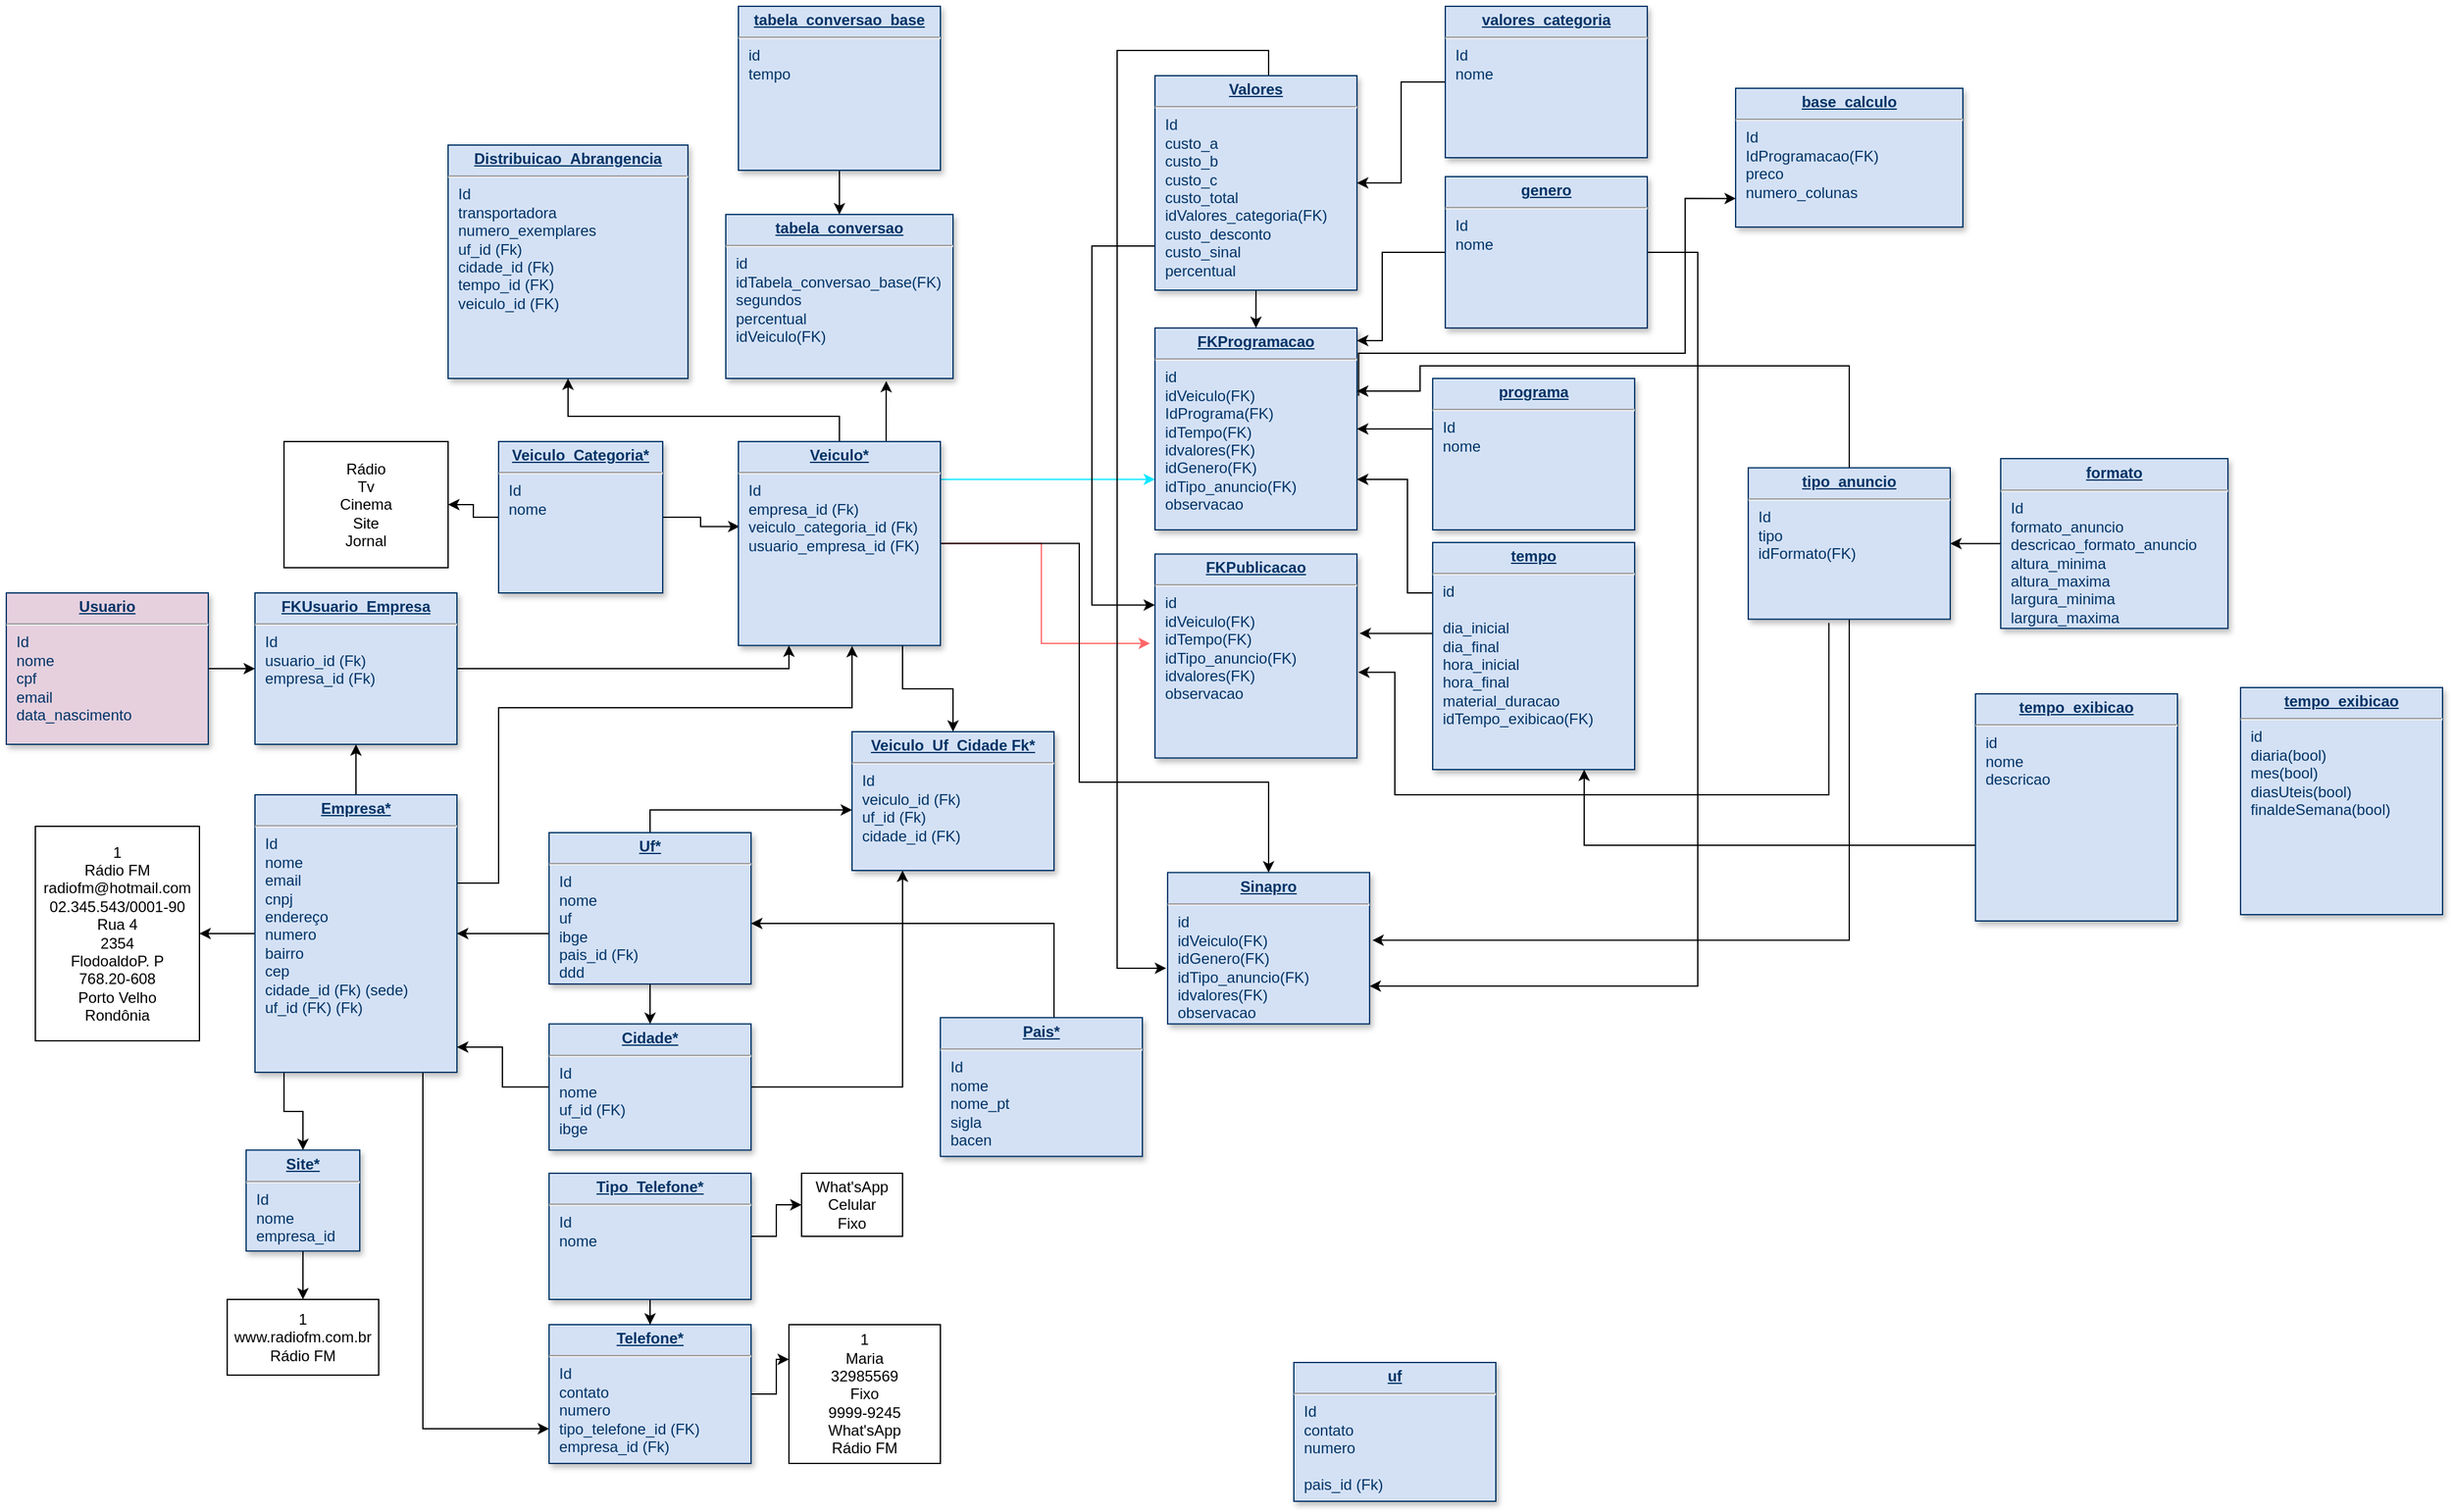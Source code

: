 <mxfile version="12.8.8" type="github">
  <diagram id="VvqGy8qrrSqzTx67XHq5" name="Página-1">
    <mxGraphModel dx="2703" dy="1632" grid="1" gridSize="10" guides="1" tooltips="1" connect="1" arrows="1" fold="1" page="1" pageScale="1" pageWidth="827" pageHeight="1169" math="0" shadow="0">
      <root>
        <mxCell id="0" />
        <mxCell id="1" parent="0" />
        <mxCell id="IHVAyDiuJe2hWlR-bfKC-25" style="edgeStyle=orthogonalEdgeStyle;rounded=0;orthogonalLoop=1;jettySize=auto;html=1;" parent="1" source="IHVAyDiuJe2hWlR-bfKC-1" target="IHVAyDiuJe2hWlR-bfKC-2" edge="1">
          <mxGeometry relative="1" as="geometry" />
        </mxCell>
        <mxCell id="IHVAyDiuJe2hWlR-bfKC-1" value="&lt;p style=&quot;margin: 0px ; margin-top: 4px ; text-align: center ; text-decoration: underline&quot;&gt;&lt;b&gt;Usuario&lt;/b&gt;&lt;/p&gt;&lt;hr&gt;&lt;p style=&quot;margin: 0px ; margin-left: 8px&quot;&gt;Id&lt;/p&gt;&lt;p style=&quot;margin: 0px ; margin-left: 8px&quot;&gt;nome&lt;/p&gt;&lt;p style=&quot;margin: 0px ; margin-left: 8px&quot;&gt;cpf&lt;/p&gt;&lt;p style=&quot;margin: 0px ; margin-left: 8px&quot;&gt;email&lt;/p&gt;&lt;p style=&quot;margin: 0px ; margin-left: 8px&quot;&gt;data_nascimento&lt;/p&gt;" style="verticalAlign=top;align=left;overflow=fill;fontSize=12;fontFamily=Helvetica;html=1;strokeColor=#003366;shadow=1;fillColor=#E6D0DE;fontColor=#003366" parent="1" vertex="1">
          <mxGeometry x="-980" y="170" width="160" height="120" as="geometry" />
        </mxCell>
        <mxCell id="IHVAyDiuJe2hWlR-bfKC-56" style="edgeStyle=orthogonalEdgeStyle;rounded=0;orthogonalLoop=1;jettySize=auto;html=1;entryX=0.25;entryY=1;entryDx=0;entryDy=0;" parent="1" source="IHVAyDiuJe2hWlR-bfKC-2" target="IHVAyDiuJe2hWlR-bfKC-7" edge="1">
          <mxGeometry relative="1" as="geometry">
            <Array as="points">
              <mxPoint x="-360" y="230" />
            </Array>
            <mxPoint x="-360" y="230" as="targetPoint" />
          </mxGeometry>
        </mxCell>
        <mxCell id="IHVAyDiuJe2hWlR-bfKC-2" value="&lt;p style=&quot;margin: 0px ; margin-top: 4px ; text-align: center ; text-decoration: underline&quot;&gt;&lt;b&gt;FKUsuario_Empresa&lt;/b&gt;&lt;/p&gt;&lt;hr&gt;&lt;p style=&quot;margin: 0px ; margin-left: 8px&quot;&gt;Id&lt;/p&gt;&lt;p style=&quot;margin: 0px ; margin-left: 8px&quot;&gt;usuario_id (Fk)&lt;/p&gt;&lt;p style=&quot;margin: 0px ; margin-left: 8px&quot;&gt;empresa_id (Fk)&lt;/p&gt;&lt;p style=&quot;margin: 0px ; margin-left: 8px&quot;&gt;&lt;br&gt;&lt;/p&gt;" style="verticalAlign=top;align=left;overflow=fill;fontSize=12;fontFamily=Helvetica;html=1;strokeColor=#003366;shadow=1;fillColor=#D4E1F5;fontColor=#003366;direction=west;" parent="1" vertex="1">
          <mxGeometry x="-783" y="170" width="160" height="120" as="geometry" />
        </mxCell>
        <mxCell id="S3335GlJZNiLPeRAQWJQ-27" style="edgeStyle=orthogonalEdgeStyle;rounded=0;orthogonalLoop=1;jettySize=auto;html=1;entryX=0.005;entryY=0.417;entryDx=0;entryDy=0;entryPerimeter=0;" parent="1" source="IHVAyDiuJe2hWlR-bfKC-4" target="IHVAyDiuJe2hWlR-bfKC-7" edge="1">
          <mxGeometry relative="1" as="geometry" />
        </mxCell>
        <mxCell id="uRaay0qYqFroeMQSRzV6-13" style="edgeStyle=orthogonalEdgeStyle;rounded=0;orthogonalLoop=1;jettySize=auto;html=1;entryX=1;entryY=0.5;entryDx=0;entryDy=0;" edge="1" parent="1" source="IHVAyDiuJe2hWlR-bfKC-4" target="uRaay0qYqFroeMQSRzV6-12">
          <mxGeometry relative="1" as="geometry" />
        </mxCell>
        <mxCell id="IHVAyDiuJe2hWlR-bfKC-4" value="&lt;p style=&quot;margin: 0px ; margin-top: 4px ; text-align: center ; text-decoration: underline&quot;&gt;&lt;b&gt;Veiculo_Categoria*&lt;/b&gt;&lt;/p&gt;&lt;hr&gt;&lt;p style=&quot;margin: 0px ; margin-left: 8px&quot;&gt;Id&lt;/p&gt;&lt;p style=&quot;margin: 0px ; margin-left: 8px&quot;&gt;nome&lt;/p&gt;" style="verticalAlign=top;align=left;overflow=fill;fontSize=12;fontFamily=Helvetica;html=1;strokeColor=#003366;shadow=1;fillColor=#D4E1F5;fontColor=#003366" parent="1" vertex="1">
          <mxGeometry x="-590" y="50" width="130" height="120" as="geometry" />
        </mxCell>
        <mxCell id="IHVAyDiuJe2hWlR-bfKC-70" style="edgeStyle=orthogonalEdgeStyle;rounded=0;orthogonalLoop=1;jettySize=auto;html=1;entryX=0;entryY=0.75;entryDx=0;entryDy=0;strokeColor=#0DE7FF;" parent="1" source="IHVAyDiuJe2hWlR-bfKC-7" target="IHVAyDiuJe2hWlR-bfKC-46" edge="1">
          <mxGeometry relative="1" as="geometry">
            <Array as="points">
              <mxPoint x="-150" y="80" />
              <mxPoint x="-150" y="80" />
            </Array>
          </mxGeometry>
        </mxCell>
        <mxCell id="S3335GlJZNiLPeRAQWJQ-18" style="edgeStyle=orthogonalEdgeStyle;rounded=0;orthogonalLoop=1;jettySize=auto;html=1;strokeColor=#FF6666;" parent="1" source="IHVAyDiuJe2hWlR-bfKC-7" edge="1">
          <mxGeometry relative="1" as="geometry">
            <mxPoint x="-74" y="210" as="targetPoint" />
            <Array as="points">
              <mxPoint x="-160" y="131" />
              <mxPoint x="-160" y="210" />
            </Array>
          </mxGeometry>
        </mxCell>
        <mxCell id="S3335GlJZNiLPeRAQWJQ-26" style="edgeStyle=orthogonalEdgeStyle;rounded=0;orthogonalLoop=1;jettySize=auto;html=1;entryX=0.706;entryY=1.015;entryDx=0;entryDy=0;entryPerimeter=0;" parent="1" source="IHVAyDiuJe2hWlR-bfKC-7" target="IHVAyDiuJe2hWlR-bfKC-72" edge="1">
          <mxGeometry relative="1" as="geometry">
            <mxPoint x="-320" y="-30" as="targetPoint" />
            <Array as="points">
              <mxPoint x="-283" y="30" />
              <mxPoint x="-283" y="30" />
            </Array>
          </mxGeometry>
        </mxCell>
        <mxCell id="VIZTpnqmuirVWNDH8mlG-4" style="edgeStyle=orthogonalEdgeStyle;rounded=0;orthogonalLoop=1;jettySize=auto;html=1;strokeColor=#000000;entryX=0.5;entryY=1;entryDx=0;entryDy=0;" parent="1" source="IHVAyDiuJe2hWlR-bfKC-7" target="Db5_0AzRxlFm09WnYyrj-18" edge="1">
          <mxGeometry relative="1" as="geometry">
            <mxPoint x="-460" y="-10" as="targetPoint" />
            <Array as="points">
              <mxPoint x="-320" y="30" />
              <mxPoint x="-535" y="30" />
            </Array>
          </mxGeometry>
        </mxCell>
        <mxCell id="3JUktmmr_IrkGArznt6v-7" style="edgeStyle=orthogonalEdgeStyle;rounded=0;orthogonalLoop=1;jettySize=auto;html=1;" parent="1" source="IHVAyDiuJe2hWlR-bfKC-7" target="S3335GlJZNiLPeRAQWJQ-48" edge="1">
          <mxGeometry relative="1" as="geometry">
            <Array as="points">
              <mxPoint x="-130" y="131" />
              <mxPoint x="-130" y="320" />
              <mxPoint x="20" y="320" />
            </Array>
          </mxGeometry>
        </mxCell>
        <mxCell id="uRaay0qYqFroeMQSRzV6-18" style="edgeStyle=orthogonalEdgeStyle;rounded=0;orthogonalLoop=1;jettySize=auto;html=1;entryX=0.5;entryY=0;entryDx=0;entryDy=0;" edge="1" parent="1" source="IHVAyDiuJe2hWlR-bfKC-7" target="IHVAyDiuJe2hWlR-bfKC-83">
          <mxGeometry relative="1" as="geometry">
            <Array as="points">
              <mxPoint x="-270" y="246" />
              <mxPoint x="-230" y="246" />
            </Array>
          </mxGeometry>
        </mxCell>
        <mxCell id="IHVAyDiuJe2hWlR-bfKC-7" value="&lt;p style=&quot;margin: 0px ; margin-top: 4px ; text-align: center ; text-decoration: underline&quot;&gt;&lt;b&gt;Veiculo*&lt;/b&gt;&lt;/p&gt;&lt;hr&gt;&lt;p style=&quot;margin: 0px ; margin-left: 8px&quot;&gt;Id&lt;/p&gt;&lt;p style=&quot;margin: 0px ; margin-left: 8px&quot;&gt;empresa_id (Fk)&lt;/p&gt;&lt;p style=&quot;margin: 0px ; margin-left: 8px&quot;&gt;veiculo_categoria_id (Fk)&lt;/p&gt;&lt;p style=&quot;margin: 0px ; margin-left: 8px&quot;&gt;usuario_empresa_id (FK)&lt;/p&gt;&lt;p style=&quot;margin: 0px 0px 0px 8px&quot;&gt;&lt;br&gt;&lt;/p&gt;&lt;div&gt;&lt;br&gt;&lt;/div&gt;&lt;p style=&quot;margin: 0px ; margin-left: 8px&quot;&gt;&lt;br&gt;&lt;/p&gt;" style="verticalAlign=top;align=left;overflow=fill;fontSize=12;fontFamily=Helvetica;html=1;strokeColor=#003366;shadow=1;fillColor=#D4E1F5;fontColor=#003366" parent="1" vertex="1">
          <mxGeometry x="-400" y="50.0" width="160" height="161.64" as="geometry" />
        </mxCell>
        <mxCell id="IHVAyDiuJe2hWlR-bfKC-24" style="edgeStyle=orthogonalEdgeStyle;rounded=0;orthogonalLoop=1;jettySize=auto;html=1;entryX=0.5;entryY=0;entryDx=0;entryDy=0;" parent="1" source="IHVAyDiuJe2hWlR-bfKC-8" target="IHVAyDiuJe2hWlR-bfKC-2" edge="1">
          <mxGeometry relative="1" as="geometry" />
        </mxCell>
        <mxCell id="IHVAyDiuJe2hWlR-bfKC-57" style="edgeStyle=orthogonalEdgeStyle;rounded=0;orthogonalLoop=1;jettySize=auto;html=1;" parent="1" source="IHVAyDiuJe2hWlR-bfKC-8" edge="1">
          <mxGeometry relative="1" as="geometry">
            <mxPoint x="-310" y="212" as="targetPoint" />
            <Array as="points">
              <mxPoint x="-590" y="400" />
              <mxPoint x="-590" y="261" />
              <mxPoint x="-310" y="261" />
              <mxPoint x="-310" y="212" />
            </Array>
          </mxGeometry>
        </mxCell>
        <mxCell id="owEOn5q1X3vnZ0hOoGGE-1" style="edgeStyle=orthogonalEdgeStyle;rounded=0;orthogonalLoop=1;jettySize=auto;html=1;entryX=0;entryY=0.75;entryDx=0;entryDy=0;" parent="1" source="IHVAyDiuJe2hWlR-bfKC-8" target="IHVAyDiuJe2hWlR-bfKC-32" edge="1">
          <mxGeometry relative="1" as="geometry">
            <mxPoint x="-700" y="840" as="targetPoint" />
            <Array as="points">
              <mxPoint x="-650" y="833" />
            </Array>
          </mxGeometry>
        </mxCell>
        <mxCell id="pWZ6Bo8y2bVhWnRweAg2-1" style="edgeStyle=orthogonalEdgeStyle;rounded=0;orthogonalLoop=1;jettySize=auto;html=1;entryX=0.5;entryY=0;entryDx=0;entryDy=0;" parent="1" source="IHVAyDiuJe2hWlR-bfKC-8" target="IHVAyDiuJe2hWlR-bfKC-36" edge="1">
          <mxGeometry relative="1" as="geometry">
            <Array as="points">
              <mxPoint x="-760" y="581" />
              <mxPoint x="-745" y="581" />
            </Array>
          </mxGeometry>
        </mxCell>
        <mxCell id="uRaay0qYqFroeMQSRzV6-11" style="edgeStyle=orthogonalEdgeStyle;rounded=0;orthogonalLoop=1;jettySize=auto;html=1;entryX=1;entryY=0.5;entryDx=0;entryDy=0;" edge="1" parent="1" source="IHVAyDiuJe2hWlR-bfKC-8" target="uRaay0qYqFroeMQSRzV6-8">
          <mxGeometry relative="1" as="geometry" />
        </mxCell>
        <mxCell id="IHVAyDiuJe2hWlR-bfKC-8" value="&lt;p style=&quot;margin: 0px ; margin-top: 4px ; text-align: center ; text-decoration: underline&quot;&gt;&lt;b&gt;Empresa*&lt;/b&gt;&lt;/p&gt;&lt;hr&gt;&lt;p style=&quot;margin: 0px ; margin-left: 8px&quot;&gt;Id&lt;/p&gt;&lt;p style=&quot;margin: 0px ; margin-left: 8px&quot;&gt;nome&lt;/p&gt;&lt;p style=&quot;margin: 0px ; margin-left: 8px&quot;&gt;email&lt;/p&gt;&lt;p style=&quot;margin: 0px ; margin-left: 8px&quot;&gt;&lt;span&gt;cnpj&lt;/span&gt;&lt;br&gt;&lt;/p&gt;&lt;p style=&quot;margin: 0px ; margin-left: 8px&quot;&gt;endereço&lt;/p&gt;&lt;p style=&quot;margin: 0px ; margin-left: 8px&quot;&gt;numero&lt;/p&gt;&lt;p style=&quot;margin: 0px ; margin-left: 8px&quot;&gt;bairro&lt;/p&gt;&lt;p style=&quot;margin: 0px ; margin-left: 8px&quot;&gt;cep&lt;/p&gt;&lt;p style=&quot;margin: 0px ; margin-left: 8px&quot;&gt;cidade_id (Fk) (sede)&lt;/p&gt;&lt;p style=&quot;margin: 0px ; margin-left: 8px&quot;&gt;&lt;span&gt;uf_id (FK) (Fk)&lt;/span&gt;&lt;/p&gt;&lt;p style=&quot;margin: 0px ; margin-left: 8px&quot;&gt;&lt;br&gt;&lt;/p&gt;" style="verticalAlign=top;align=left;overflow=fill;fontSize=12;fontFamily=Helvetica;html=1;strokeColor=#003366;shadow=1;fillColor=#D4E1F5;fontColor=#003366" parent="1" vertex="1">
          <mxGeometry x="-783" y="330" width="160" height="220" as="geometry" />
        </mxCell>
        <mxCell id="IHVAyDiuJe2hWlR-bfKC-61" style="edgeStyle=orthogonalEdgeStyle;rounded=0;orthogonalLoop=1;jettySize=auto;html=1;" parent="1" source="IHVAyDiuJe2hWlR-bfKC-18" target="IHVAyDiuJe2hWlR-bfKC-8" edge="1">
          <mxGeometry relative="1" as="geometry">
            <Array as="points">
              <mxPoint x="-587" y="562" />
              <mxPoint x="-587" y="530" />
            </Array>
          </mxGeometry>
        </mxCell>
        <mxCell id="S3335GlJZNiLPeRAQWJQ-10" style="edgeStyle=orthogonalEdgeStyle;rounded=0;orthogonalLoop=1;jettySize=auto;html=1;entryX=0.25;entryY=1;entryDx=0;entryDy=0;" parent="1" source="IHVAyDiuJe2hWlR-bfKC-18" target="IHVAyDiuJe2hWlR-bfKC-83" edge="1">
          <mxGeometry relative="1" as="geometry" />
        </mxCell>
        <mxCell id="IHVAyDiuJe2hWlR-bfKC-18" value="&lt;p style=&quot;margin: 0px ; margin-top: 4px ; text-align: center ; text-decoration: underline&quot;&gt;&lt;b&gt;Cidade*&lt;/b&gt;&lt;/p&gt;&lt;hr&gt;&lt;p style=&quot;margin: 0px ; margin-left: 8px&quot;&gt;Id&lt;/p&gt;&lt;p style=&quot;margin: 0px ; margin-left: 8px&quot;&gt;nome&lt;/p&gt;&lt;p style=&quot;margin: 0px ; margin-left: 8px&quot;&gt;uf_id (FK)&lt;/p&gt;&lt;p style=&quot;margin: 0px ; margin-left: 8px&quot;&gt;ibge&lt;/p&gt;&lt;p style=&quot;margin: 0px ; margin-left: 8px&quot;&gt;&lt;br&gt;&lt;/p&gt;" style="verticalAlign=top;align=left;overflow=fill;fontSize=12;fontFamily=Helvetica;html=1;strokeColor=#003366;shadow=1;fillColor=#D4E1F5;fontColor=#003366" parent="1" vertex="1">
          <mxGeometry x="-550" y="511.64" width="160" height="100" as="geometry" />
        </mxCell>
        <mxCell id="IHVAyDiuJe2hWlR-bfKC-64" style="edgeStyle=orthogonalEdgeStyle;rounded=0;orthogonalLoop=1;jettySize=auto;html=1;entryX=0.5;entryY=0;entryDx=0;entryDy=0;" parent="1" source="IHVAyDiuJe2hWlR-bfKC-19" target="IHVAyDiuJe2hWlR-bfKC-18" edge="1">
          <mxGeometry relative="1" as="geometry" />
        </mxCell>
        <mxCell id="IHVAyDiuJe2hWlR-bfKC-65" style="edgeStyle=orthogonalEdgeStyle;rounded=0;orthogonalLoop=1;jettySize=auto;html=1;entryX=1;entryY=0.5;entryDx=0;entryDy=0;" parent="1" source="IHVAyDiuJe2hWlR-bfKC-19" target="IHVAyDiuJe2hWlR-bfKC-8" edge="1">
          <mxGeometry relative="1" as="geometry">
            <Array as="points">
              <mxPoint x="-570" y="440" />
              <mxPoint x="-570" y="440" />
            </Array>
          </mxGeometry>
        </mxCell>
        <mxCell id="S3335GlJZNiLPeRAQWJQ-12" style="edgeStyle=orthogonalEdgeStyle;rounded=0;orthogonalLoop=1;jettySize=auto;html=1;entryX=0;entryY=0.564;entryDx=0;entryDy=0;entryPerimeter=0;" parent="1" source="IHVAyDiuJe2hWlR-bfKC-19" target="IHVAyDiuJe2hWlR-bfKC-83" edge="1">
          <mxGeometry relative="1" as="geometry">
            <Array as="points">
              <mxPoint x="-470" y="342" />
            </Array>
          </mxGeometry>
        </mxCell>
        <mxCell id="IHVAyDiuJe2hWlR-bfKC-19" value="&lt;p style=&quot;margin: 0px ; margin-top: 4px ; text-align: center ; text-decoration: underline&quot;&gt;&lt;b&gt;Uf*&lt;/b&gt;&lt;/p&gt;&lt;hr&gt;&lt;p style=&quot;margin: 0px ; margin-left: 8px&quot;&gt;Id&lt;/p&gt;&lt;p style=&quot;margin: 0px ; margin-left: 8px&quot;&gt;nome&lt;/p&gt;&lt;p style=&quot;margin: 0px ; margin-left: 8px&quot;&gt;uf&lt;/p&gt;&lt;p style=&quot;margin: 0px ; margin-left: 8px&quot;&gt;ibge&lt;/p&gt;&lt;p style=&quot;margin: 0px ; margin-left: 8px&quot;&gt;pais_id (Fk)&lt;br&gt;&lt;/p&gt;&lt;p style=&quot;margin: 0px ; margin-left: 8px&quot;&gt;&lt;span&gt;ddd&lt;/span&gt;&lt;br&gt;&lt;/p&gt;&lt;p style=&quot;margin: 0px ; margin-left: 8px&quot;&gt;&lt;br&gt;&lt;/p&gt;" style="verticalAlign=top;align=left;overflow=fill;fontSize=12;fontFamily=Helvetica;html=1;strokeColor=#003366;shadow=1;fillColor=#D4E1F5;fontColor=#003366" parent="1" vertex="1">
          <mxGeometry x="-550" y="360" width="160" height="120" as="geometry" />
        </mxCell>
        <mxCell id="IHVAyDiuJe2hWlR-bfKC-35" style="edgeStyle=orthogonalEdgeStyle;rounded=0;orthogonalLoop=1;jettySize=auto;html=1;" parent="1" source="IHVAyDiuJe2hWlR-bfKC-30" target="IHVAyDiuJe2hWlR-bfKC-32" edge="1">
          <mxGeometry relative="1" as="geometry" />
        </mxCell>
        <mxCell id="uRaay0qYqFroeMQSRzV6-2" style="edgeStyle=orthogonalEdgeStyle;rounded=0;orthogonalLoop=1;jettySize=auto;html=1;entryX=0;entryY=0.5;entryDx=0;entryDy=0;" edge="1" parent="1" source="IHVAyDiuJe2hWlR-bfKC-30" target="pWZ6Bo8y2bVhWnRweAg2-4">
          <mxGeometry relative="1" as="geometry" />
        </mxCell>
        <mxCell id="IHVAyDiuJe2hWlR-bfKC-30" value="&lt;p style=&quot;margin: 0px ; margin-top: 4px ; text-align: center ; text-decoration: underline&quot;&gt;&lt;b&gt;Tipo_Telefone*&lt;/b&gt;&lt;/p&gt;&lt;hr&gt;&lt;p style=&quot;margin: 0px ; margin-left: 8px&quot;&gt;Id&lt;/p&gt;&lt;p style=&quot;margin: 0px ; margin-left: 8px&quot;&gt;nome&lt;/p&gt;" style="verticalAlign=top;align=left;overflow=fill;fontSize=12;fontFamily=Helvetica;html=1;strokeColor=#003366;shadow=1;fillColor=#D4E1F5;fontColor=#003366" parent="1" vertex="1">
          <mxGeometry x="-550" y="630" width="160" height="100" as="geometry" />
        </mxCell>
        <mxCell id="uRaay0qYqFroeMQSRzV6-4" style="edgeStyle=orthogonalEdgeStyle;rounded=0;orthogonalLoop=1;jettySize=auto;html=1;entryX=0;entryY=0.25;entryDx=0;entryDy=0;" edge="1" parent="1" source="IHVAyDiuJe2hWlR-bfKC-32" target="uRaay0qYqFroeMQSRzV6-3">
          <mxGeometry relative="1" as="geometry" />
        </mxCell>
        <mxCell id="IHVAyDiuJe2hWlR-bfKC-32" value="&lt;p style=&quot;margin: 0px ; margin-top: 4px ; text-align: center ; text-decoration: underline&quot;&gt;&lt;b&gt;Telefone*&lt;/b&gt;&lt;/p&gt;&lt;hr&gt;&lt;p style=&quot;margin: 0px ; margin-left: 8px&quot;&gt;Id&lt;/p&gt;&lt;p style=&quot;margin: 0px ; margin-left: 8px&quot;&gt;contato&lt;/p&gt;&lt;p style=&quot;margin: 0px ; margin-left: 8px&quot;&gt;numero&lt;/p&gt;&lt;p style=&quot;margin: 0px ; margin-left: 8px&quot;&gt;tipo_telefone_id (FK)&lt;/p&gt;&lt;p style=&quot;margin: 0px ; margin-left: 8px&quot;&gt;empresa_id (Fk)&lt;/p&gt;" style="verticalAlign=top;align=left;overflow=fill;fontSize=12;fontFamily=Helvetica;html=1;strokeColor=#003366;shadow=1;fillColor=#D4E1F5;fontColor=#003366" parent="1" vertex="1">
          <mxGeometry x="-550" y="750" width="160" height="110" as="geometry" />
        </mxCell>
        <mxCell id="uRaay0qYqFroeMQSRzV6-6" style="edgeStyle=orthogonalEdgeStyle;rounded=0;orthogonalLoop=1;jettySize=auto;html=1;entryX=0.5;entryY=0;entryDx=0;entryDy=0;" edge="1" parent="1" source="IHVAyDiuJe2hWlR-bfKC-36" target="uRaay0qYqFroeMQSRzV6-5">
          <mxGeometry relative="1" as="geometry" />
        </mxCell>
        <mxCell id="IHVAyDiuJe2hWlR-bfKC-36" value="&lt;p style=&quot;margin: 0px ; margin-top: 4px ; text-align: center ; text-decoration: underline&quot;&gt;&lt;b&gt;Site*&lt;/b&gt;&lt;/p&gt;&lt;hr&gt;&lt;p style=&quot;margin: 0px ; margin-left: 8px&quot;&gt;Id&lt;/p&gt;&lt;p style=&quot;margin: 0px ; margin-left: 8px&quot;&gt;nome&lt;/p&gt;&lt;p style=&quot;margin: 0px ; margin-left: 8px&quot;&gt;empresa_id&lt;/p&gt;" style="verticalAlign=top;align=left;overflow=fill;fontSize=12;fontFamily=Helvetica;html=1;strokeColor=#003366;shadow=1;fillColor=#D4E1F5;fontColor=#003366" parent="1" vertex="1">
          <mxGeometry x="-790" y="611.64" width="90" height="80" as="geometry" />
        </mxCell>
        <mxCell id="IHVAyDiuJe2hWlR-bfKC-49" style="edgeStyle=orthogonalEdgeStyle;rounded=0;orthogonalLoop=1;jettySize=auto;html=1;entryX=1;entryY=0.5;entryDx=0;entryDy=0;" parent="1" source="IHVAyDiuJe2hWlR-bfKC-43" target="IHVAyDiuJe2hWlR-bfKC-46" edge="1">
          <mxGeometry relative="1" as="geometry">
            <mxPoint x="100" y="40" as="targetPoint" />
            <Array as="points">
              <mxPoint x="120" y="40" />
              <mxPoint x="120" y="40" />
            </Array>
          </mxGeometry>
        </mxCell>
        <mxCell id="IHVAyDiuJe2hWlR-bfKC-43" value="&lt;p style=&quot;margin: 0px ; margin-top: 4px ; text-align: center ; text-decoration: underline&quot;&gt;&lt;b&gt;programa&lt;/b&gt;&lt;/p&gt;&lt;hr&gt;&lt;p style=&quot;margin: 0px ; margin-left: 8px&quot;&gt;Id&lt;/p&gt;&lt;p style=&quot;margin: 0px ; margin-left: 8px&quot;&gt;nome&lt;/p&gt;" style="verticalAlign=top;align=left;overflow=fill;fontSize=12;fontFamily=Helvetica;html=1;strokeColor=#003366;shadow=1;fillColor=#D4E1F5;fontColor=#003366" parent="1" vertex="1">
          <mxGeometry x="150" width="160" height="120" as="geometry" />
        </mxCell>
        <mxCell id="S3335GlJZNiLPeRAQWJQ-31" style="edgeStyle=orthogonalEdgeStyle;rounded=0;orthogonalLoop=1;jettySize=auto;html=1;exitX=0;exitY=0.25;exitDx=0;exitDy=0;entryX=1.013;entryY=0.389;entryDx=0;entryDy=0;strokeColor=#000000;entryPerimeter=0;" parent="1" source="IHVAyDiuJe2hWlR-bfKC-44" target="S3335GlJZNiLPeRAQWJQ-9" edge="1">
          <mxGeometry relative="1" as="geometry">
            <Array as="points">
              <mxPoint x="150" y="202" />
            </Array>
          </mxGeometry>
        </mxCell>
        <mxCell id="S3335GlJZNiLPeRAQWJQ-47" style="edgeStyle=orthogonalEdgeStyle;rounded=0;orthogonalLoop=1;jettySize=auto;html=1;strokeColor=#000000;entryX=1;entryY=0.75;entryDx=0;entryDy=0;" parent="1" source="IHVAyDiuJe2hWlR-bfKC-44" target="IHVAyDiuJe2hWlR-bfKC-46" edge="1">
          <mxGeometry relative="1" as="geometry">
            <mxPoint x="120" y="80" as="targetPoint" />
            <Array as="points">
              <mxPoint x="130" y="170" />
              <mxPoint x="130" y="80" />
            </Array>
          </mxGeometry>
        </mxCell>
        <mxCell id="IHVAyDiuJe2hWlR-bfKC-44" value="&lt;p style=&quot;margin: 0px ; margin-top: 4px ; text-align: center ; text-decoration: underline&quot;&gt;&lt;b&gt;tempo&lt;/b&gt;&lt;/p&gt;&lt;hr&gt;&lt;p style=&quot;margin: 0px ; margin-left: 8px&quot;&gt;id&lt;/p&gt;&lt;p style=&quot;margin: 0px ; margin-left: 8px&quot;&gt;&lt;br&gt;&lt;/p&gt;&lt;p style=&quot;margin: 0px ; margin-left: 8px&quot;&gt;&lt;span&gt;dia_inicial&lt;/span&gt;&lt;br&gt;&lt;/p&gt;&lt;p style=&quot;margin: 0px ; margin-left: 8px&quot;&gt;dia_final&lt;/p&gt;&lt;p style=&quot;margin: 0px ; margin-left: 8px&quot;&gt;hora_inicial&lt;/p&gt;&lt;p style=&quot;margin: 0px ; margin-left: 8px&quot;&gt;hora_final&lt;/p&gt;&lt;p style=&quot;margin: 0px ; margin-left: 8px&quot;&gt;material_duracao&lt;/p&gt;&lt;p style=&quot;margin: 0px ; margin-left: 8px&quot;&gt;idTempo_exibicao(FK)&lt;/p&gt;" style="verticalAlign=top;align=left;overflow=fill;fontSize=12;fontFamily=Helvetica;html=1;strokeColor=#003366;shadow=1;fillColor=#D4E1F5;fontColor=#003366" parent="1" vertex="1">
          <mxGeometry x="150" y="130" width="160" height="180" as="geometry" />
        </mxCell>
        <mxCell id="Db5_0AzRxlFm09WnYyrj-17" style="edgeStyle=orthogonalEdgeStyle;rounded=0;orthogonalLoop=1;jettySize=auto;html=1;entryX=0.001;entryY=0.794;entryDx=0;entryDy=0;entryPerimeter=0;exitX=1.008;exitY=0.336;exitDx=0;exitDy=0;exitPerimeter=0;" parent="1" source="IHVAyDiuJe2hWlR-bfKC-46" target="Db5_0AzRxlFm09WnYyrj-10" edge="1">
          <mxGeometry relative="1" as="geometry">
            <mxPoint x="130" y="10" as="sourcePoint" />
            <Array as="points">
              <mxPoint x="91" y="-20" />
              <mxPoint x="350" y="-20" />
              <mxPoint x="350" y="-143" />
            </Array>
          </mxGeometry>
        </mxCell>
        <mxCell id="IHVAyDiuJe2hWlR-bfKC-46" value="&lt;p style=&quot;margin: 0px ; margin-top: 4px ; text-align: center ; text-decoration: underline&quot;&gt;&lt;b&gt;FKProgramacao&lt;/b&gt;&lt;/p&gt;&lt;hr&gt;&lt;p style=&quot;margin: 0px ; margin-left: 8px&quot;&gt;id&lt;/p&gt;&lt;p style=&quot;margin: 0px ; margin-left: 8px&quot;&gt;&lt;span&gt;idVeiculo(FK)&lt;/span&gt;&lt;br&gt;&lt;/p&gt;&lt;p style=&quot;margin: 0px ; margin-left: 8px&quot;&gt;&lt;span&gt;IdPrograma(FK)&lt;/span&gt;&lt;br&gt;&lt;/p&gt;&lt;p style=&quot;margin: 0px ; margin-left: 8px&quot;&gt;idTempo(FK)&lt;br&gt;&lt;/p&gt;&lt;p style=&quot;margin: 0px ; margin-left: 8px&quot;&gt;idvalores(FK)&lt;/p&gt;&lt;p style=&quot;margin: 0px ; margin-left: 8px&quot;&gt;idGenero(FK)&lt;/p&gt;&lt;p style=&quot;margin: 0px ; margin-left: 8px&quot;&gt;idTipo_anuncio(FK)&lt;br&gt;&lt;/p&gt;&lt;p style=&quot;margin: 0px ; margin-left: 8px&quot;&gt;observacao&lt;/p&gt;&lt;p style=&quot;margin: 0px ; margin-left: 8px&quot;&gt;&lt;br&gt;&lt;/p&gt;&lt;p style=&quot;margin: 0px 0px 0px 8px&quot;&gt;&lt;br&gt;&lt;/p&gt;" style="verticalAlign=top;align=left;overflow=fill;fontSize=12;fontFamily=Helvetica;html=1;strokeColor=#003366;shadow=1;fillColor=#D4E1F5;fontColor=#003366" parent="1" vertex="1">
          <mxGeometry x="-70" y="-40" width="160" height="160" as="geometry" />
        </mxCell>
        <mxCell id="IHVAyDiuJe2hWlR-bfKC-72" value="&lt;p style=&quot;margin: 0px ; margin-top: 4px ; text-align: center ; text-decoration: underline&quot;&gt;&lt;b&gt;tabela_conversao&lt;/b&gt;&lt;/p&gt;&lt;hr&gt;&lt;p style=&quot;margin: 0px ; margin-left: 8px&quot;&gt;id&lt;/p&gt;&lt;p style=&quot;margin: 0px ; margin-left: 8px&quot;&gt;idTabela_conversao_base(FK)&lt;/p&gt;&lt;p style=&quot;margin: 0px ; margin-left: 8px&quot;&gt;segundos&lt;/p&gt;&lt;p style=&quot;margin: 0px ; margin-left: 8px&quot;&gt;percentual&lt;/p&gt;&lt;p style=&quot;margin: 0px ; margin-left: 8px&quot;&gt;idVeiculo(FK)&lt;/p&gt;" style="verticalAlign=top;align=left;overflow=fill;fontSize=12;fontFamily=Helvetica;html=1;strokeColor=#003366;shadow=1;fillColor=#D4E1F5;fontColor=#003366" parent="1" vertex="1">
          <mxGeometry x="-410" y="-130" width="180" height="130" as="geometry" />
        </mxCell>
        <mxCell id="IHVAyDiuJe2hWlR-bfKC-74" style="edgeStyle=orthogonalEdgeStyle;rounded=0;orthogonalLoop=1;jettySize=auto;html=1;" parent="1" source="IHVAyDiuJe2hWlR-bfKC-73" target="IHVAyDiuJe2hWlR-bfKC-72" edge="1">
          <mxGeometry relative="1" as="geometry" />
        </mxCell>
        <mxCell id="IHVAyDiuJe2hWlR-bfKC-73" value="&lt;p style=&quot;margin: 0px ; margin-top: 4px ; text-align: center ; text-decoration: underline&quot;&gt;&lt;b&gt;tabela_conversao_base&lt;/b&gt;&lt;/p&gt;&lt;hr&gt;&lt;p style=&quot;margin: 0px ; margin-left: 8px&quot;&gt;id&lt;/p&gt;&lt;p style=&quot;margin: 0px ; margin-left: 8px&quot;&gt;tempo&lt;/p&gt;&lt;p style=&quot;margin: 0px ; margin-left: 8px&quot;&gt;&lt;br&gt;&lt;/p&gt;" style="verticalAlign=top;align=left;overflow=fill;fontSize=12;fontFamily=Helvetica;html=1;strokeColor=#003366;shadow=1;fillColor=#D4E1F5;fontColor=#003366" parent="1" vertex="1">
          <mxGeometry x="-400" y="-295" width="160" height="130" as="geometry" />
        </mxCell>
        <mxCell id="IHVAyDiuJe2hWlR-bfKC-83" value="&lt;p style=&quot;margin: 0px ; margin-top: 4px ; text-align: center ; text-decoration: underline&quot;&gt;&lt;b&gt;Veiculo_Uf_Cidade Fk*&lt;/b&gt;&lt;/p&gt;&lt;hr&gt;&lt;p style=&quot;margin: 0px ; margin-left: 8px&quot;&gt;Id&lt;/p&gt;&lt;p style=&quot;margin: 0px ; margin-left: 8px&quot;&gt;veiculo_id (Fk)&lt;/p&gt;&lt;p style=&quot;margin: 0px ; margin-left: 8px&quot;&gt;uf_id (Fk)&lt;/p&gt;&lt;p style=&quot;margin: 0px ; margin-left: 8px&quot;&gt;cidade_id (FK)&lt;/p&gt;" style="verticalAlign=top;align=left;overflow=fill;fontSize=12;fontFamily=Helvetica;html=1;strokeColor=#003366;shadow=1;fillColor=#D4E1F5;fontColor=#003366" parent="1" vertex="1">
          <mxGeometry x="-310" y="280" width="160" height="110" as="geometry" />
        </mxCell>
        <mxCell id="S3335GlJZNiLPeRAQWJQ-9" value="&lt;p style=&quot;margin: 0px ; margin-top: 4px ; text-align: center ; text-decoration: underline&quot;&gt;&lt;b&gt;FKPublicacao&lt;/b&gt;&lt;/p&gt;&lt;hr&gt;&lt;p style=&quot;margin: 0px ; margin-left: 8px&quot;&gt;id&lt;/p&gt;&lt;p style=&quot;margin: 0px ; margin-left: 8px&quot;&gt;&lt;span&gt;idVeiculo(FK)&lt;/span&gt;&lt;br&gt;&lt;/p&gt;&lt;p style=&quot;margin: 0px ; margin-left: 8px&quot;&gt;&lt;span&gt;idTempo(FK)&lt;/span&gt;&lt;br&gt;&lt;/p&gt;&lt;p style=&quot;margin: 0px ; margin-left: 8px&quot;&gt;idTipo_anuncio(FK)&lt;/p&gt;&lt;p style=&quot;margin: 0px ; margin-left: 8px&quot;&gt;idvalores(FK)&lt;/p&gt;&lt;p style=&quot;margin: 0px ; margin-left: 8px&quot;&gt;observacao&lt;/p&gt;&lt;p style=&quot;margin: 0px ; margin-left: 8px&quot;&gt;&lt;br&gt;&lt;/p&gt;&lt;p style=&quot;margin: 0px 0px 0px 8px&quot;&gt;&lt;br&gt;&lt;/p&gt;" style="verticalAlign=top;align=left;overflow=fill;fontSize=12;fontFamily=Helvetica;html=1;strokeColor=#003366;shadow=1;fillColor=#D4E1F5;fontColor=#003366" parent="1" vertex="1">
          <mxGeometry x="-70" y="139.18" width="160" height="161.64" as="geometry" />
        </mxCell>
        <mxCell id="S3335GlJZNiLPeRAQWJQ-20" style="edgeStyle=orthogonalEdgeStyle;rounded=0;orthogonalLoop=1;jettySize=auto;html=1;entryX=1;entryY=0.5;entryDx=0;entryDy=0;" parent="1" source="S3335GlJZNiLPeRAQWJQ-14" target="S3335GlJZNiLPeRAQWJQ-15" edge="1">
          <mxGeometry relative="1" as="geometry" />
        </mxCell>
        <mxCell id="S3335GlJZNiLPeRAQWJQ-14" value="&lt;p style=&quot;margin: 0px ; margin-top: 4px ; text-align: center ; text-decoration: underline&quot;&gt;&lt;b&gt;formato&lt;/b&gt;&lt;/p&gt;&lt;hr&gt;&lt;p style=&quot;margin: 0px ; margin-left: 8px&quot;&gt;Id&lt;/p&gt;&lt;p style=&quot;margin: 0px ; margin-left: 8px&quot;&gt;formato_anuncio&lt;/p&gt;&lt;p style=&quot;margin: 0px ; margin-left: 8px&quot;&gt;descricao_formato_anuncio&lt;/p&gt;&lt;p style=&quot;margin: 0px ; margin-left: 8px&quot;&gt;altura_minima&lt;/p&gt;&lt;p style=&quot;margin: 0px ; margin-left: 8px&quot;&gt;altura_maxima&lt;br&gt;&lt;/p&gt;&lt;p style=&quot;margin: 0px 0px 0px 8px&quot;&gt;largura_minima&lt;/p&gt;&lt;p style=&quot;margin: 0px 0px 0px 8px&quot;&gt;largura_maxima&lt;/p&gt;&lt;p style=&quot;margin: 0px ; margin-left: 8px&quot;&gt;cor&lt;/p&gt;&lt;p style=&quot;margin: 0px ; margin-left: 8px&quot;&gt;&lt;br&gt;&lt;/p&gt;&lt;p style=&quot;margin: 0px ; margin-left: 8px&quot;&gt;&lt;br&gt;&lt;/p&gt;" style="verticalAlign=top;align=left;overflow=fill;fontSize=12;fontFamily=Helvetica;html=1;strokeColor=#003366;shadow=1;fillColor=#D4E1F5;fontColor=#003366" parent="1" vertex="1">
          <mxGeometry x="600" y="63.53" width="180" height="134.59" as="geometry" />
        </mxCell>
        <mxCell id="S3335GlJZNiLPeRAQWJQ-21" style="edgeStyle=orthogonalEdgeStyle;rounded=0;orthogonalLoop=1;jettySize=auto;html=1;entryX=1.006;entryY=0.58;entryDx=0;entryDy=0;entryPerimeter=0;exitX=0.399;exitY=1.024;exitDx=0;exitDy=0;exitPerimeter=0;" parent="1" source="S3335GlJZNiLPeRAQWJQ-15" target="S3335GlJZNiLPeRAQWJQ-9" edge="1">
          <mxGeometry relative="1" as="geometry">
            <mxPoint x="120" y="230" as="targetPoint" />
            <Array as="points">
              <mxPoint x="464" y="330" />
              <mxPoint x="120" y="330" />
              <mxPoint x="120" y="233" />
            </Array>
            <mxPoint x="630" y="256" as="sourcePoint" />
          </mxGeometry>
        </mxCell>
        <mxCell id="Db5_0AzRxlFm09WnYyrj-7" style="edgeStyle=orthogonalEdgeStyle;rounded=0;orthogonalLoop=1;jettySize=auto;html=1;exitX=0.5;exitY=0;exitDx=0;exitDy=0;" parent="1" source="S3335GlJZNiLPeRAQWJQ-15" edge="1">
          <mxGeometry relative="1" as="geometry">
            <mxPoint x="90" y="10" as="targetPoint" />
            <Array as="points">
              <mxPoint x="480" y="-10" />
              <mxPoint x="140" y="-10" />
              <mxPoint x="140" y="10" />
            </Array>
          </mxGeometry>
        </mxCell>
        <mxCell id="3JUktmmr_IrkGArznt6v-1" style="edgeStyle=orthogonalEdgeStyle;rounded=0;orthogonalLoop=1;jettySize=auto;html=1;entryX=1.014;entryY=0.447;entryDx=0;entryDy=0;entryPerimeter=0;" parent="1" source="S3335GlJZNiLPeRAQWJQ-15" target="S3335GlJZNiLPeRAQWJQ-48" edge="1">
          <mxGeometry relative="1" as="geometry">
            <mxPoint x="480" y="450" as="targetPoint" />
            <Array as="points">
              <mxPoint x="480" y="445" />
            </Array>
          </mxGeometry>
        </mxCell>
        <mxCell id="S3335GlJZNiLPeRAQWJQ-15" value="&lt;p style=&quot;margin: 0px ; margin-top: 4px ; text-align: center ; text-decoration: underline&quot;&gt;&lt;b&gt;tipo_anuncio&lt;/b&gt;&lt;/p&gt;&lt;hr&gt;&lt;p style=&quot;margin: 0px ; margin-left: 8px&quot;&gt;Id&lt;/p&gt;&lt;p style=&quot;margin: 0px ; margin-left: 8px&quot;&gt;tipo&lt;/p&gt;&lt;p style=&quot;margin: 0px ; margin-left: 8px&quot;&gt;idFormato(FK)&lt;/p&gt;" style="verticalAlign=top;align=left;overflow=fill;fontSize=12;fontFamily=Helvetica;html=1;strokeColor=#003366;shadow=1;fillColor=#D4E1F5;fontColor=#003366" parent="1" vertex="1">
          <mxGeometry x="400" y="70.82" width="160" height="120" as="geometry" />
        </mxCell>
        <mxCell id="S3335GlJZNiLPeRAQWJQ-39" style="edgeStyle=orthogonalEdgeStyle;rounded=0;orthogonalLoop=1;jettySize=auto;html=1;strokeColor=#000000;" parent="1" source="S3335GlJZNiLPeRAQWJQ-32" target="IHVAyDiuJe2hWlR-bfKC-46" edge="1">
          <mxGeometry relative="1" as="geometry">
            <Array as="points">
              <mxPoint x="10" y="-120" />
              <mxPoint x="10" y="-120" />
            </Array>
          </mxGeometry>
        </mxCell>
        <mxCell id="S3335GlJZNiLPeRAQWJQ-41" style="edgeStyle=orthogonalEdgeStyle;rounded=0;orthogonalLoop=1;jettySize=auto;html=1;strokeColor=#000000;entryX=0;entryY=0.25;entryDx=0;entryDy=0;" parent="1" source="S3335GlJZNiLPeRAQWJQ-32" target="S3335GlJZNiLPeRAQWJQ-9" edge="1">
          <mxGeometry relative="1" as="geometry">
            <mxPoint x="-110" y="410" as="targetPoint" />
            <Array as="points">
              <mxPoint x="-60" y="-105" />
              <mxPoint x="-120" y="-105" />
              <mxPoint x="-120" y="180" />
            </Array>
          </mxGeometry>
        </mxCell>
        <mxCell id="Db5_0AzRxlFm09WnYyrj-6" style="edgeStyle=orthogonalEdgeStyle;rounded=0;orthogonalLoop=1;jettySize=auto;html=1;entryX=-0.007;entryY=0.632;entryDx=0;entryDy=0;entryPerimeter=0;" parent="1" source="S3335GlJZNiLPeRAQWJQ-32" target="S3335GlJZNiLPeRAQWJQ-48" edge="1">
          <mxGeometry relative="1" as="geometry">
            <mxPoint x="-90" y="463.333" as="targetPoint" />
            <Array as="points">
              <mxPoint x="20" y="-260" />
              <mxPoint x="-100" y="-260" />
              <mxPoint x="-100" y="468" />
            </Array>
          </mxGeometry>
        </mxCell>
        <mxCell id="S3335GlJZNiLPeRAQWJQ-32" value="&lt;p style=&quot;margin: 0px ; margin-top: 4px ; text-align: center ; text-decoration: underline&quot;&gt;&lt;b&gt;Valores&lt;/b&gt;&lt;/p&gt;&lt;hr&gt;&lt;p style=&quot;margin: 0px ; margin-left: 8px&quot;&gt;Id&lt;/p&gt;&lt;p style=&quot;margin: 0px ; margin-left: 8px&quot;&gt;&lt;span&gt;custo_a&lt;/span&gt;&lt;br&gt;&lt;/p&gt;&lt;p style=&quot;margin: 0px ; margin-left: 8px&quot;&gt;custo_b&lt;span&gt;&lt;br&gt;&lt;/span&gt;&lt;/p&gt;&lt;p style=&quot;margin: 0px ; margin-left: 8px&quot;&gt;custo_c&lt;br&gt;&lt;/p&gt;&lt;p style=&quot;margin: 0px ; margin-left: 8px&quot;&gt;custo_total&lt;/p&gt;&lt;p style=&quot;margin: 0px ; margin-left: 8px&quot;&gt;&lt;span&gt;idValores_categoria(FK)&lt;/span&gt;&lt;/p&gt;&lt;p style=&quot;margin: 0px ; margin-left: 8px&quot;&gt;&lt;span style=&quot;text-align: center&quot;&gt;custo_desconto&lt;/span&gt;&lt;/p&gt;&lt;p style=&quot;margin: 0px ; margin-left: 8px&quot;&gt;custo_sinal&lt;/p&gt;&lt;p style=&quot;margin: 0px ; margin-left: 8px&quot;&gt;&lt;span style=&quot;text-align: center&quot;&gt;percentual&lt;/span&gt;&lt;br&gt;&lt;/p&gt;&lt;p style=&quot;margin: 0px ; margin-left: 8px&quot;&gt;&lt;br&gt;&lt;/p&gt;" style="verticalAlign=top;align=left;overflow=fill;fontSize=12;fontFamily=Helvetica;html=1;strokeColor=#003366;shadow=1;fillColor=#D4E1F5;fontColor=#003366" parent="1" vertex="1">
          <mxGeometry x="-70" y="-240" width="160" height="170" as="geometry" />
        </mxCell>
        <mxCell id="S3335GlJZNiLPeRAQWJQ-38" style="edgeStyle=orthogonalEdgeStyle;rounded=0;orthogonalLoop=1;jettySize=auto;html=1;strokeColor=#000000;entryX=1;entryY=0.5;entryDx=0;entryDy=0;" parent="1" source="S3335GlJZNiLPeRAQWJQ-35" target="S3335GlJZNiLPeRAQWJQ-32" edge="1">
          <mxGeometry relative="1" as="geometry">
            <mxPoint x="320" y="-80" as="targetPoint" />
          </mxGeometry>
        </mxCell>
        <mxCell id="S3335GlJZNiLPeRAQWJQ-35" value="&lt;p style=&quot;margin: 0px ; margin-top: 4px ; text-align: center ; text-decoration: underline&quot;&gt;&lt;b&gt;valores_categoria&lt;/b&gt;&lt;/p&gt;&lt;hr&gt;&lt;p style=&quot;margin: 0px ; margin-left: 8px&quot;&gt;Id&lt;/p&gt;&lt;p style=&quot;margin: 0px ; margin-left: 8px&quot;&gt;nome&lt;/p&gt;&lt;p style=&quot;margin: 0px ; margin-left: 8px&quot;&gt;&lt;br&gt;&lt;/p&gt;&lt;p style=&quot;margin: 0px ; margin-left: 8px&quot;&gt;&lt;br&gt;&lt;/p&gt;&lt;p style=&quot;margin: 0px ; margin-left: 8px&quot;&gt;&lt;br&gt;&lt;/p&gt;" style="verticalAlign=top;align=left;overflow=fill;fontSize=12;fontFamily=Helvetica;html=1;strokeColor=#003366;shadow=1;fillColor=#D4E1F5;fontColor=#003366" parent="1" vertex="1">
          <mxGeometry x="160" y="-295" width="160" height="120" as="geometry" />
        </mxCell>
        <mxCell id="S3335GlJZNiLPeRAQWJQ-46" style="edgeStyle=orthogonalEdgeStyle;rounded=0;orthogonalLoop=1;jettySize=auto;html=1;strokeColor=#000000;" parent="1" source="S3335GlJZNiLPeRAQWJQ-45" edge="1">
          <mxGeometry relative="1" as="geometry">
            <mxPoint x="90" y="-30" as="targetPoint" />
            <Array as="points">
              <mxPoint x="110" y="-100" />
              <mxPoint x="110" y="-30" />
              <mxPoint x="90" y="-30" />
            </Array>
          </mxGeometry>
        </mxCell>
        <mxCell id="3JUktmmr_IrkGArznt6v-2" style="edgeStyle=orthogonalEdgeStyle;rounded=0;orthogonalLoop=1;jettySize=auto;html=1;entryX=1;entryY=0.75;entryDx=0;entryDy=0;" parent="1" source="S3335GlJZNiLPeRAQWJQ-45" target="S3335GlJZNiLPeRAQWJQ-48" edge="1">
          <mxGeometry relative="1" as="geometry">
            <mxPoint x="350" y="510" as="targetPoint" />
            <Array as="points">
              <mxPoint x="360" y="-100" />
              <mxPoint x="360" y="482" />
            </Array>
          </mxGeometry>
        </mxCell>
        <mxCell id="S3335GlJZNiLPeRAQWJQ-45" value="&lt;p style=&quot;margin: 0px ; margin-top: 4px ; text-align: center ; text-decoration: underline&quot;&gt;&lt;b&gt;genero&lt;/b&gt;&lt;/p&gt;&lt;hr&gt;&lt;p style=&quot;margin: 0px ; margin-left: 8px&quot;&gt;Id&lt;/p&gt;&lt;p style=&quot;margin: 0px ; margin-left: 8px&quot;&gt;nome&lt;/p&gt;" style="verticalAlign=top;align=left;overflow=fill;fontSize=12;fontFamily=Helvetica;html=1;strokeColor=#003366;shadow=1;fillColor=#D4E1F5;fontColor=#003366" parent="1" vertex="1">
          <mxGeometry x="160" y="-160" width="160" height="120" as="geometry" />
        </mxCell>
        <mxCell id="S3335GlJZNiLPeRAQWJQ-48" value="&lt;p style=&quot;margin: 0px ; margin-top: 4px ; text-align: center ; text-decoration: underline&quot;&gt;&lt;b&gt;Sinapro&lt;/b&gt;&lt;/p&gt;&lt;hr&gt;&lt;p style=&quot;margin: 0px 0px 0px 8px&quot;&gt;id&lt;/p&gt;&lt;p style=&quot;margin: 0px 0px 0px 8px&quot;&gt;idVeiculo(FK)&lt;br&gt;&lt;/p&gt;&lt;p style=&quot;margin: 0px 0px 0px 8px&quot;&gt;idGenero(FK)&lt;/p&gt;&lt;p style=&quot;margin: 0px 0px 0px 8px&quot;&gt;&lt;span&gt;idTipo_anuncio(FK)&lt;/span&gt;&lt;br&gt;&lt;/p&gt;&lt;p style=&quot;margin: 0px 0px 0px 8px&quot;&gt;idvalores(FK)&lt;/p&gt;&lt;p style=&quot;margin: 0px 0px 0px 8px&quot;&gt;observacao&lt;/p&gt;&lt;p style=&quot;margin: 0px 0px 0px 8px&quot;&gt;&lt;br&gt;&lt;/p&gt;" style="verticalAlign=top;align=left;overflow=fill;fontSize=12;fontFamily=Helvetica;html=1;strokeColor=#003366;shadow=1;fillColor=#D4E1F5;fontColor=#003366" parent="1" vertex="1">
          <mxGeometry x="-60" y="391.64" width="160" height="120" as="geometry" />
        </mxCell>
        <mxCell id="Db5_0AzRxlFm09WnYyrj-10" value="&lt;p style=&quot;margin: 0px ; margin-top: 4px ; text-align: center ; text-decoration: underline&quot;&gt;&lt;b&gt;base_calculo&lt;/b&gt;&lt;/p&gt;&lt;hr&gt;&lt;p style=&quot;margin: 0px ; margin-left: 8px&quot;&gt;Id&lt;/p&gt;&lt;p style=&quot;margin: 0px ; margin-left: 8px&quot;&gt;IdProgramacao(FK)&lt;br&gt;&lt;/p&gt;&lt;p style=&quot;margin: 0px ; margin-left: 8px&quot;&gt;&lt;span&gt;preco&lt;/span&gt;&lt;br&gt;&lt;/p&gt;&lt;p style=&quot;margin: 0px ; margin-left: 8px&quot;&gt;numero_colunas&lt;/p&gt;&lt;p style=&quot;margin: 0px ; margin-left: 8px&quot;&gt;&lt;br&gt;&lt;/p&gt;&lt;p style=&quot;margin: 0px ; margin-left: 8px&quot;&gt;&lt;br&gt;&lt;/p&gt;&lt;p style=&quot;margin: 0px ; margin-left: 8px&quot;&gt;&lt;br&gt;&lt;/p&gt;&lt;p style=&quot;margin: 0px ; margin-left: 8px&quot;&gt;&lt;br&gt;&lt;/p&gt;&lt;p style=&quot;margin: 0px ; margin-left: 8px&quot;&gt;&lt;br&gt;&lt;/p&gt;" style="verticalAlign=top;align=left;overflow=fill;fontSize=12;fontFamily=Helvetica;html=1;strokeColor=#003366;shadow=1;fillColor=#D4E1F5;fontColor=#003366" parent="1" vertex="1">
          <mxGeometry x="390" y="-230" width="180" height="110" as="geometry" />
        </mxCell>
        <mxCell id="Db5_0AzRxlFm09WnYyrj-18" value="&lt;p style=&quot;margin: 0px ; margin-top: 4px ; text-align: center ; text-decoration: underline&quot;&gt;&lt;b&gt;Distribuicao_Abrangencia&lt;/b&gt;&lt;/p&gt;&lt;hr&gt;&lt;p style=&quot;margin: 0px 0px 0px 8px&quot;&gt;Id&lt;/p&gt;&lt;p style=&quot;margin: 0px 0px 0px 8px&quot;&gt;transportadora&lt;/p&gt;&lt;p style=&quot;margin: 0px 0px 0px 8px&quot;&gt;numero_exemplares&lt;/p&gt;&lt;p style=&quot;margin: 0px 0px 0px 8px&quot;&gt;uf_id (Fk)&lt;/p&gt;&lt;p style=&quot;margin: 0px 0px 0px 8px&quot;&gt;cidade_id (Fk)&lt;/p&gt;&lt;p style=&quot;margin: 0px 0px 0px 8px&quot;&gt;tempo_id (FK)&lt;br&gt;&lt;/p&gt;&lt;p style=&quot;margin: 0px 0px 0px 8px&quot;&gt;veiculo_id (FK)&lt;/p&gt;" style="verticalAlign=top;align=left;overflow=fill;fontSize=12;fontFamily=Helvetica;html=1;strokeColor=#003366;shadow=1;fillColor=#D4E1F5;fontColor=#003366" parent="1" vertex="1">
          <mxGeometry x="-630" y="-185" width="190" height="185" as="geometry" />
        </mxCell>
        <mxCell id="3JUktmmr_IrkGArznt6v-5" style="edgeStyle=orthogonalEdgeStyle;rounded=0;orthogonalLoop=1;jettySize=auto;html=1;entryX=0.75;entryY=1;entryDx=0;entryDy=0;" parent="1" source="3JUktmmr_IrkGArznt6v-4" target="IHVAyDiuJe2hWlR-bfKC-44" edge="1">
          <mxGeometry relative="1" as="geometry">
            <Array as="points">
              <mxPoint x="270" y="370" />
            </Array>
          </mxGeometry>
        </mxCell>
        <mxCell id="3JUktmmr_IrkGArznt6v-4" value="&lt;p style=&quot;margin: 0px ; margin-top: 4px ; text-align: center ; text-decoration: underline&quot;&gt;&lt;b&gt;tempo_exibicao&lt;/b&gt;&lt;/p&gt;&lt;hr&gt;&lt;p style=&quot;margin: 0px ; margin-left: 8px&quot;&gt;id&lt;/p&gt;&lt;p style=&quot;margin: 0px ; margin-left: 8px&quot;&gt;nome&lt;/p&gt;&lt;p style=&quot;margin: 0px ; margin-left: 8px&quot;&gt;descricao&lt;/p&gt;" style="verticalAlign=top;align=left;overflow=fill;fontSize=12;fontFamily=Helvetica;html=1;strokeColor=#003366;shadow=1;fillColor=#D4E1F5;fontColor=#003366" parent="1" vertex="1">
          <mxGeometry x="580" y="250" width="160" height="180" as="geometry" />
        </mxCell>
        <mxCell id="3JUktmmr_IrkGArznt6v-6" value="&lt;p style=&quot;margin: 0px ; margin-top: 4px ; text-align: center ; text-decoration: underline&quot;&gt;&lt;b&gt;tempo_exibicao&lt;/b&gt;&lt;/p&gt;&lt;hr&gt;&lt;p style=&quot;margin: 0px ; margin-left: 8px&quot;&gt;id&lt;/p&gt;&lt;p style=&quot;margin: 0px ; margin-left: 8px&quot;&gt;diaria(bool)&lt;/p&gt;&lt;p style=&quot;margin: 0px ; margin-left: 8px&quot;&gt;mes(bool)&lt;/p&gt;&lt;p style=&quot;margin: 0px ; margin-left: 8px&quot;&gt;diasUteis(bool)&lt;br&gt;&lt;/p&gt;&lt;p style=&quot;margin: 0px ; margin-left: 8px&quot;&gt;finaldeSemana(bool)&lt;br&gt;&lt;/p&gt;&lt;p style=&quot;margin: 0px ; margin-left: 8px&quot;&gt;&lt;br&gt;&lt;/p&gt;" style="verticalAlign=top;align=left;overflow=fill;fontSize=12;fontFamily=Helvetica;html=1;strokeColor=#003366;shadow=1;fillColor=#D4E1F5;fontColor=#003366" parent="1" vertex="1">
          <mxGeometry x="790" y="245" width="160" height="180" as="geometry" />
        </mxCell>
        <mxCell id="pWZ6Bo8y2bVhWnRweAg2-4" value="What&#39;sApp&lt;br&gt;Celular&lt;br&gt;Fixo" style="text;html=1;align=center;verticalAlign=middle;whiteSpace=wrap;rounded=0;strokeColor=#000000;" parent="1" vertex="1">
          <mxGeometry x="-350" y="630" width="80" height="50" as="geometry" />
        </mxCell>
        <mxCell id="uRaay0qYqFroeMQSRzV6-3" value="1&lt;br&gt;Maria&lt;br&gt;32985569&lt;br&gt;Fixo&lt;br&gt;9999-9245&lt;br&gt;What&#39;sApp&lt;br&gt;Rádio FM" style="text;html=1;align=center;verticalAlign=middle;whiteSpace=wrap;rounded=0;strokeColor=#000000;" vertex="1" parent="1">
          <mxGeometry x="-360" y="750" width="120" height="110" as="geometry" />
        </mxCell>
        <mxCell id="uRaay0qYqFroeMQSRzV6-5" value="1&lt;br&gt;www.radiofm.com.br&lt;br&gt;Rádio FM" style="text;html=1;align=center;verticalAlign=middle;whiteSpace=wrap;rounded=0;strokeColor=#000000;" vertex="1" parent="1">
          <mxGeometry x="-805" y="730" width="120" height="60" as="geometry" />
        </mxCell>
        <mxCell id="uRaay0qYqFroeMQSRzV6-8" value="1&lt;br&gt;Rádio FM&lt;br&gt;radiofm@hotmail.com&lt;br&gt;02.345.543/0001-90&lt;br&gt;Rua 4&lt;br&gt;2354&lt;br&gt;FlodoaldoP. P&lt;br&gt;768.20-608&lt;br&gt;Porto Velho&lt;br&gt;Rondônia" style="text;html=1;align=center;verticalAlign=middle;whiteSpace=wrap;rounded=0;strokeColor=#000000;" vertex="1" parent="1">
          <mxGeometry x="-957" y="355" width="130" height="170" as="geometry" />
        </mxCell>
        <mxCell id="uRaay0qYqFroeMQSRzV6-12" value="Rádio&lt;br&gt;Tv&lt;br&gt;Cinema&lt;br&gt;Site&lt;br&gt;Jornal" style="text;html=1;align=center;verticalAlign=middle;whiteSpace=wrap;rounded=0;strokeColor=#000000;" vertex="1" parent="1">
          <mxGeometry x="-760" y="50" width="130" height="100" as="geometry" />
        </mxCell>
        <mxCell id="uRaay0qYqFroeMQSRzV6-16" style="edgeStyle=orthogonalEdgeStyle;rounded=0;orthogonalLoop=1;jettySize=auto;html=1;" edge="1" parent="1" source="uRaay0qYqFroeMQSRzV6-15" target="IHVAyDiuJe2hWlR-bfKC-19">
          <mxGeometry relative="1" as="geometry">
            <mxPoint x="-170" y="440" as="targetPoint" />
            <Array as="points">
              <mxPoint x="-150" y="432" />
            </Array>
          </mxGeometry>
        </mxCell>
        <mxCell id="uRaay0qYqFroeMQSRzV6-15" value="&lt;p style=&quot;margin: 0px ; margin-top: 4px ; text-align: center ; text-decoration: underline&quot;&gt;&lt;b&gt;Pais*&lt;/b&gt;&lt;/p&gt;&lt;hr&gt;&lt;p style=&quot;margin: 0px ; margin-left: 8px&quot;&gt;Id&lt;/p&gt;&lt;p style=&quot;margin: 0px ; margin-left: 8px&quot;&gt;nome&lt;/p&gt;&lt;p style=&quot;margin: 0px ; margin-left: 8px&quot;&gt;nome_pt&lt;/p&gt;&lt;p style=&quot;margin: 0px ; margin-left: 8px&quot;&gt;sigla&lt;/p&gt;&lt;p style=&quot;margin: 0px ; margin-left: 8px&quot;&gt;bacen&lt;/p&gt;" style="verticalAlign=top;align=left;overflow=fill;fontSize=12;fontFamily=Helvetica;html=1;strokeColor=#003366;shadow=1;fillColor=#D4E1F5;fontColor=#003366" vertex="1" parent="1">
          <mxGeometry x="-240" y="506.64" width="160" height="110" as="geometry" />
        </mxCell>
        <mxCell id="uRaay0qYqFroeMQSRzV6-17" value="&lt;p style=&quot;margin: 0px ; margin-top: 4px ; text-align: center ; text-decoration: underline&quot;&gt;&lt;b&gt;uf&lt;/b&gt;&lt;/p&gt;&lt;hr&gt;&lt;p style=&quot;margin: 0px ; margin-left: 8px&quot;&gt;Id&lt;/p&gt;&lt;p style=&quot;margin: 0px ; margin-left: 8px&quot;&gt;contato&lt;/p&gt;&lt;p style=&quot;margin: 0px ; margin-left: 8px&quot;&gt;numero&lt;/p&gt;&lt;p style=&quot;margin: 0px ; margin-left: 8px&quot;&gt;&lt;br&gt;&lt;/p&gt;&lt;p style=&quot;margin: 0px ; margin-left: 8px&quot;&gt;pais_id (Fk)&lt;/p&gt;" style="verticalAlign=top;align=left;overflow=fill;fontSize=12;fontFamily=Helvetica;html=1;strokeColor=#003366;shadow=1;fillColor=#D4E1F5;fontColor=#003366" vertex="1" parent="1">
          <mxGeometry x="40" y="780" width="160" height="110" as="geometry" />
        </mxCell>
      </root>
    </mxGraphModel>
  </diagram>
</mxfile>
